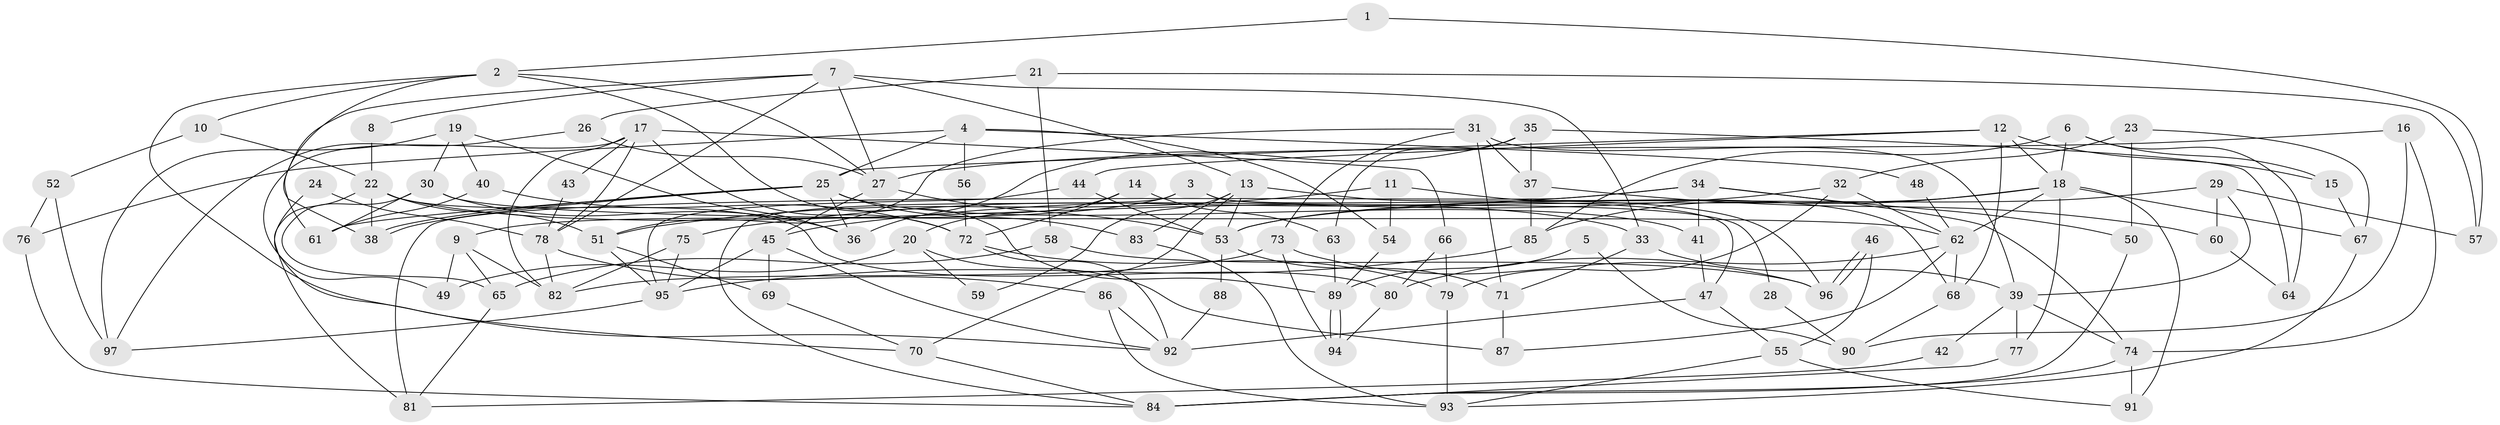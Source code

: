 // Generated by graph-tools (version 1.1) at 2025/11/02/27/25 16:11:24]
// undirected, 97 vertices, 194 edges
graph export_dot {
graph [start="1"]
  node [color=gray90,style=filled];
  1;
  2;
  3;
  4;
  5;
  6;
  7;
  8;
  9;
  10;
  11;
  12;
  13;
  14;
  15;
  16;
  17;
  18;
  19;
  20;
  21;
  22;
  23;
  24;
  25;
  26;
  27;
  28;
  29;
  30;
  31;
  32;
  33;
  34;
  35;
  36;
  37;
  38;
  39;
  40;
  41;
  42;
  43;
  44;
  45;
  46;
  47;
  48;
  49;
  50;
  51;
  52;
  53;
  54;
  55;
  56;
  57;
  58;
  59;
  60;
  61;
  62;
  63;
  64;
  65;
  66;
  67;
  68;
  69;
  70;
  71;
  72;
  73;
  74;
  75;
  76;
  77;
  78;
  79;
  80;
  81;
  82;
  83;
  84;
  85;
  86;
  87;
  88;
  89;
  90;
  91;
  92;
  93;
  94;
  95;
  96;
  97;
  1 -- 57;
  1 -- 2;
  2 -- 38;
  2 -- 92;
  2 -- 10;
  2 -- 27;
  2 -- 89;
  3 -- 47;
  3 -- 84;
  3 -- 9;
  3 -- 28;
  4 -- 25;
  4 -- 54;
  4 -- 48;
  4 -- 56;
  4 -- 76;
  5 -- 90;
  5 -- 89;
  6 -- 85;
  6 -- 18;
  6 -- 15;
  6 -- 64;
  7 -- 78;
  7 -- 27;
  7 -- 8;
  7 -- 13;
  7 -- 33;
  7 -- 61;
  8 -- 22;
  9 -- 49;
  9 -- 65;
  9 -- 82;
  10 -- 22;
  10 -- 52;
  11 -- 68;
  11 -- 51;
  11 -- 54;
  12 -- 25;
  12 -- 18;
  12 -- 15;
  12 -- 44;
  12 -- 68;
  13 -- 53;
  13 -- 59;
  13 -- 70;
  13 -- 83;
  13 -- 96;
  14 -- 63;
  14 -- 72;
  14 -- 20;
  15 -- 67;
  16 -- 74;
  16 -- 27;
  16 -- 90;
  17 -- 78;
  17 -- 82;
  17 -- 43;
  17 -- 49;
  17 -- 66;
  17 -- 72;
  18 -- 77;
  18 -- 53;
  18 -- 62;
  18 -- 67;
  18 -- 85;
  18 -- 91;
  19 -- 36;
  19 -- 40;
  19 -- 30;
  19 -- 97;
  20 -- 87;
  20 -- 49;
  20 -- 59;
  21 -- 58;
  21 -- 26;
  21 -- 57;
  22 -- 80;
  22 -- 33;
  22 -- 38;
  22 -- 51;
  22 -- 81;
  23 -- 67;
  23 -- 32;
  23 -- 50;
  24 -- 70;
  24 -- 78;
  25 -- 38;
  25 -- 38;
  25 -- 61;
  25 -- 36;
  25 -- 41;
  25 -- 83;
  26 -- 97;
  26 -- 27;
  27 -- 45;
  27 -- 53;
  28 -- 90;
  29 -- 60;
  29 -- 53;
  29 -- 39;
  29 -- 57;
  30 -- 65;
  30 -- 36;
  30 -- 61;
  30 -- 62;
  31 -- 39;
  31 -- 73;
  31 -- 37;
  31 -- 51;
  31 -- 71;
  32 -- 62;
  32 -- 79;
  32 -- 45;
  33 -- 71;
  33 -- 39;
  34 -- 74;
  34 -- 50;
  34 -- 41;
  34 -- 75;
  34 -- 81;
  35 -- 36;
  35 -- 37;
  35 -- 63;
  35 -- 64;
  37 -- 85;
  37 -- 60;
  39 -- 42;
  39 -- 74;
  39 -- 77;
  40 -- 72;
  40 -- 61;
  41 -- 47;
  42 -- 81;
  43 -- 78;
  44 -- 95;
  44 -- 53;
  45 -- 95;
  45 -- 69;
  45 -- 92;
  46 -- 55;
  46 -- 96;
  46 -- 96;
  47 -- 92;
  47 -- 55;
  48 -- 62;
  50 -- 84;
  51 -- 69;
  51 -- 95;
  52 -- 76;
  52 -- 97;
  53 -- 71;
  53 -- 88;
  54 -- 89;
  55 -- 93;
  55 -- 91;
  56 -- 72;
  58 -- 96;
  58 -- 65;
  60 -- 64;
  62 -- 68;
  62 -- 80;
  62 -- 87;
  63 -- 89;
  65 -- 81;
  66 -- 80;
  66 -- 79;
  67 -- 93;
  68 -- 90;
  69 -- 70;
  70 -- 84;
  71 -- 87;
  72 -- 79;
  72 -- 92;
  73 -- 96;
  73 -- 82;
  73 -- 94;
  74 -- 91;
  74 -- 84;
  75 -- 95;
  75 -- 82;
  76 -- 84;
  77 -- 84;
  78 -- 82;
  78 -- 86;
  79 -- 93;
  80 -- 94;
  83 -- 93;
  85 -- 95;
  86 -- 93;
  86 -- 92;
  88 -- 92;
  89 -- 94;
  89 -- 94;
  95 -- 97;
}
